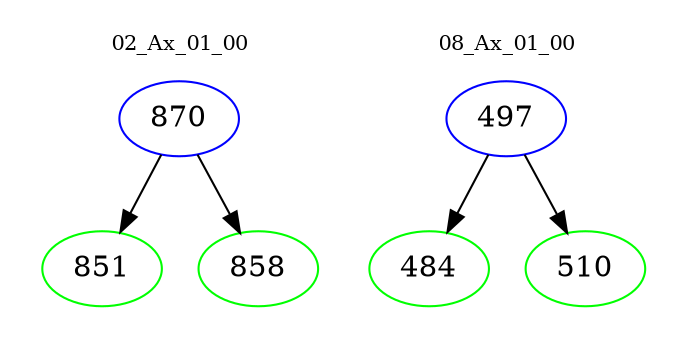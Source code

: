 digraph{
subgraph cluster_0 {
color = white
label = "02_Ax_01_00";
fontsize=10;
T0_870 [label="870", color="blue"]
T0_870 -> T0_851 [color="black"]
T0_851 [label="851", color="green"]
T0_870 -> T0_858 [color="black"]
T0_858 [label="858", color="green"]
}
subgraph cluster_1 {
color = white
label = "08_Ax_01_00";
fontsize=10;
T1_497 [label="497", color="blue"]
T1_497 -> T1_484 [color="black"]
T1_484 [label="484", color="green"]
T1_497 -> T1_510 [color="black"]
T1_510 [label="510", color="green"]
}
}
